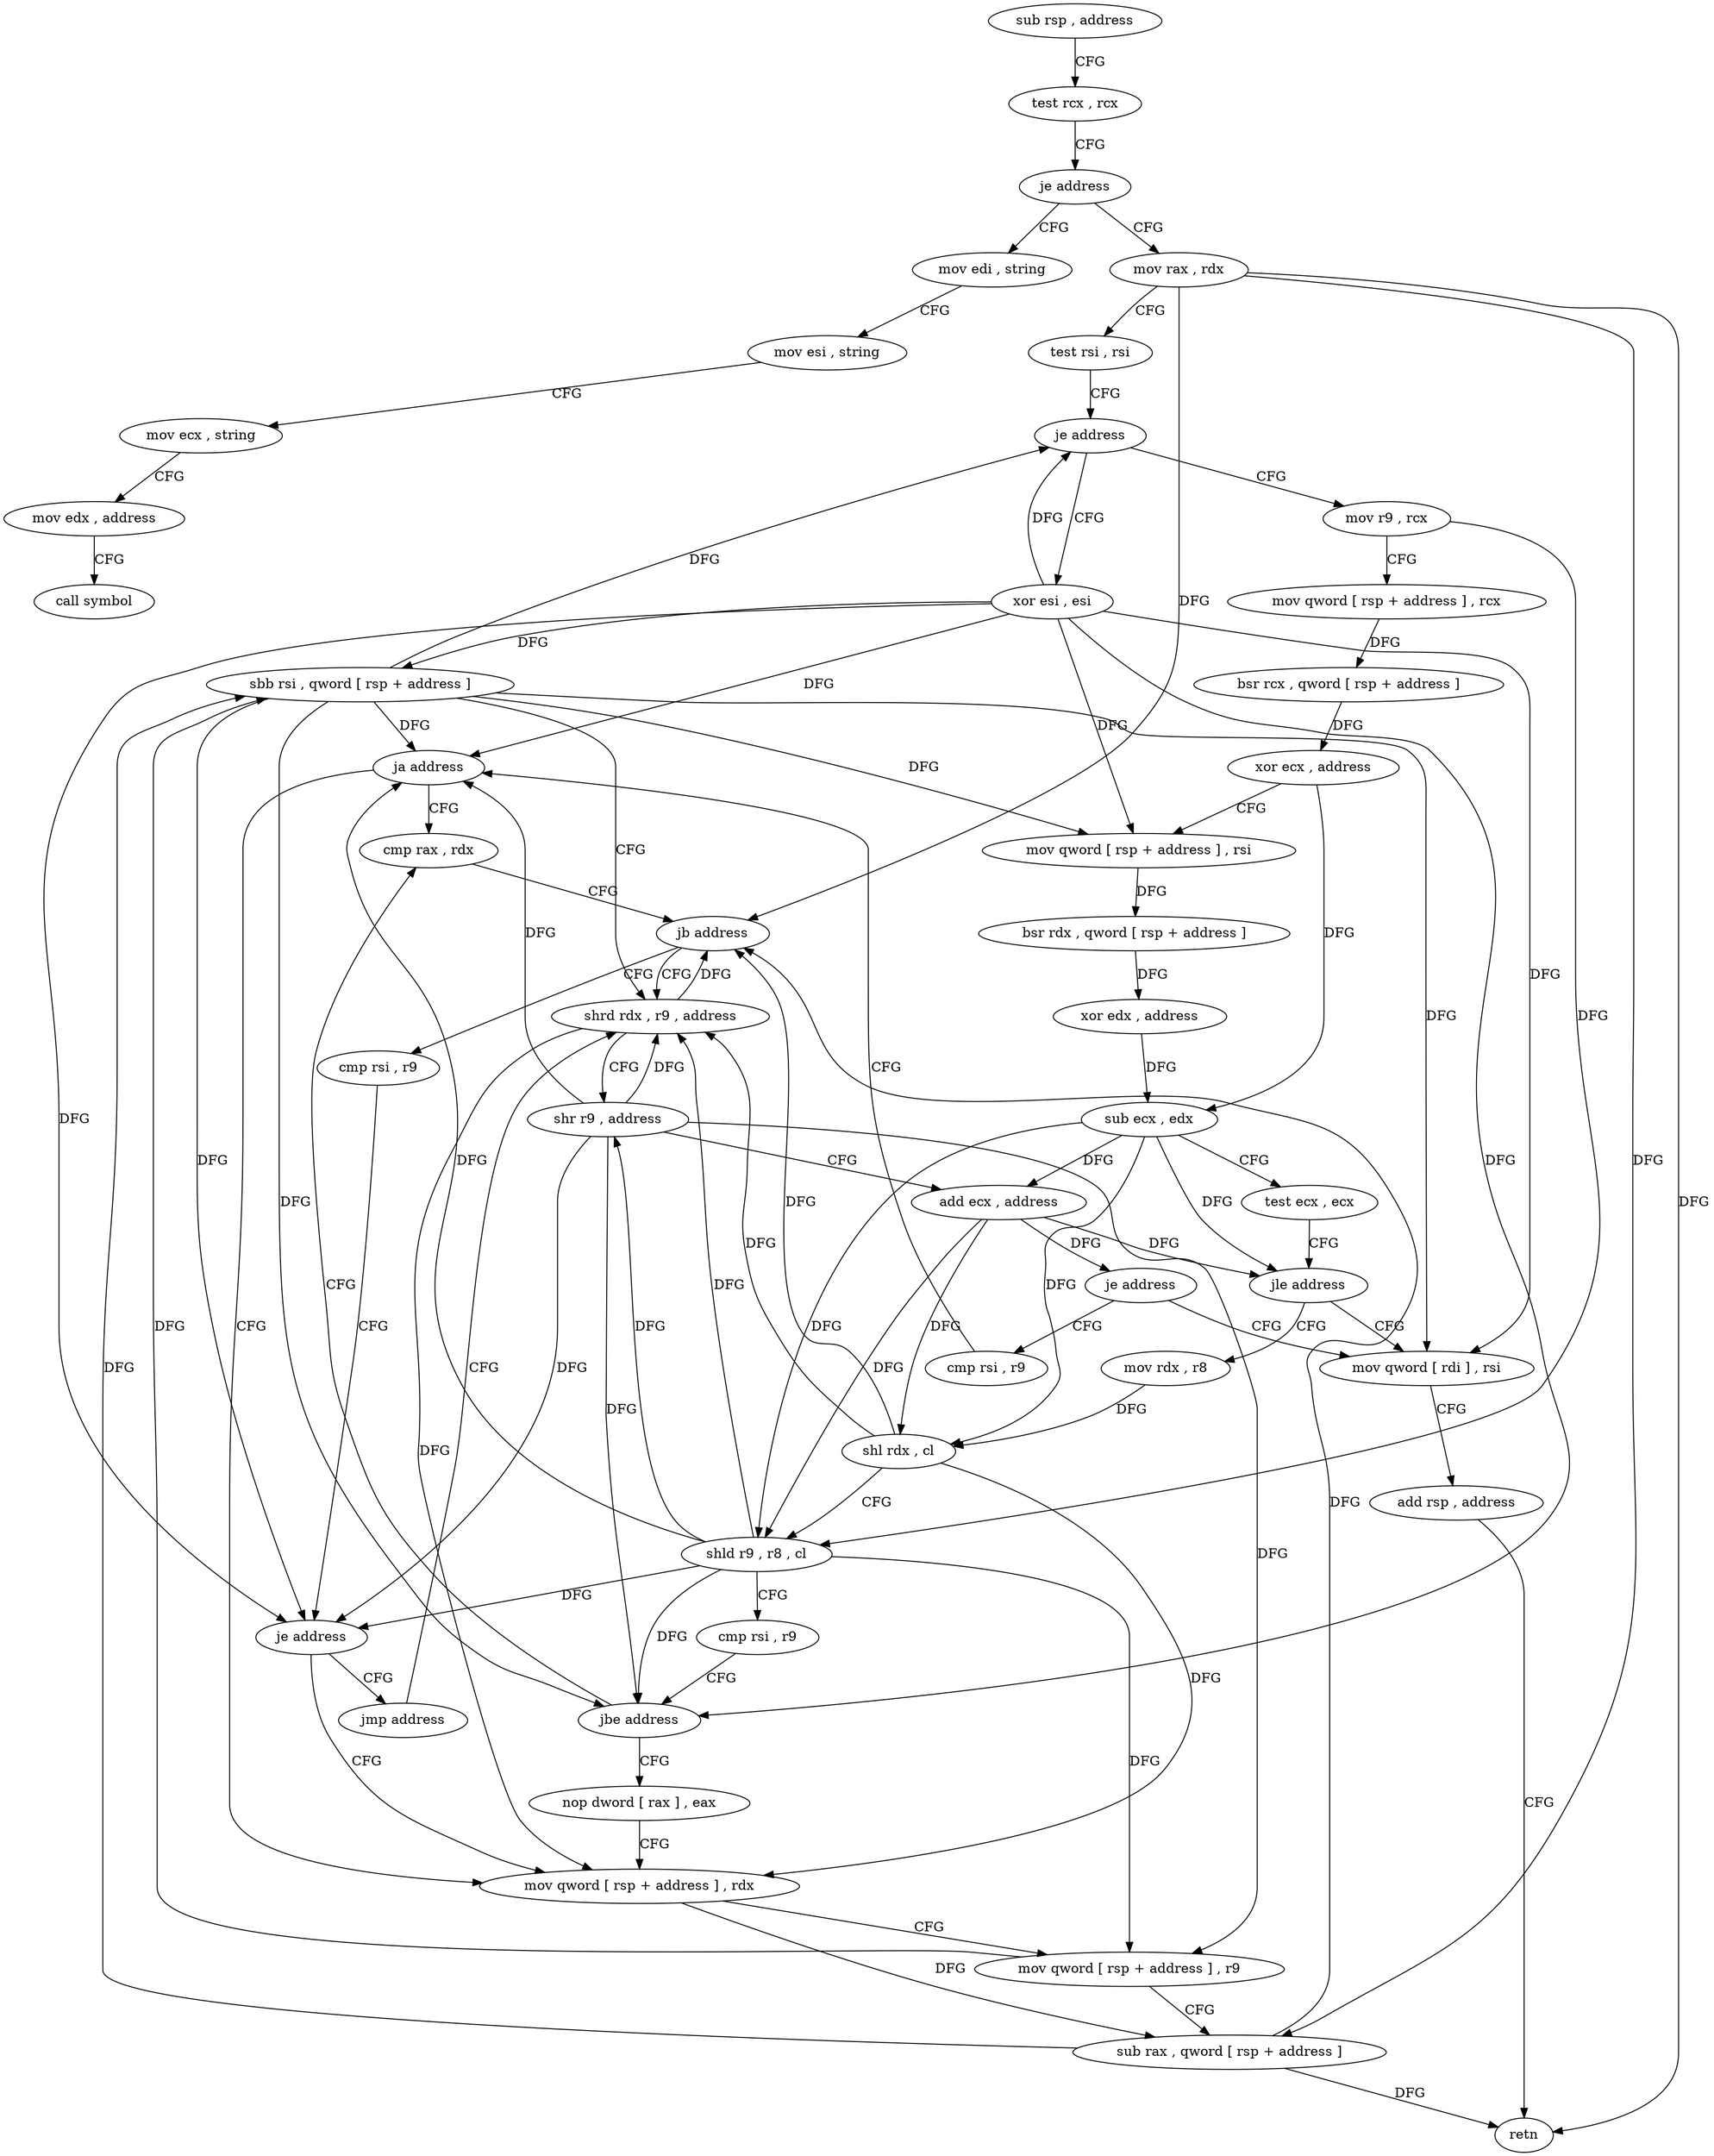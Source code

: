 digraph "func" {
"4214320" [label = "sub rsp , address" ]
"4214324" [label = "test rcx , rcx" ]
"4214327" [label = "je address" ]
"4214460" [label = "mov edi , string" ]
"4214333" [label = "mov rax , rdx" ]
"4214465" [label = "mov esi , string" ]
"4214470" [label = "mov ecx , string" ]
"4214475" [label = "mov edx , address" ]
"4214480" [label = "call symbol" ]
"4214336" [label = "test rsi , rsi" ]
"4214339" [label = "je address" ]
"4214450" [label = "xor esi , esi" ]
"4214341" [label = "mov r9 , rcx" ]
"4214452" [label = "mov qword [ rdi ] , rsi" ]
"4214344" [label = "mov qword [ rsp + address ] , rcx" ]
"4214349" [label = "bsr rcx , qword [ rsp + address ]" ]
"4214355" [label = "xor ecx , address" ]
"4214358" [label = "mov qword [ rsp + address ] , rsi" ]
"4214363" [label = "bsr rdx , qword [ rsp + address ]" ]
"4214369" [label = "xor edx , address" ]
"4214372" [label = "sub ecx , edx" ]
"4214374" [label = "test ecx , ecx" ]
"4214376" [label = "jle address" ]
"4214378" [label = "mov rdx , r8" ]
"4214455" [label = "add rsp , address" ]
"4214459" [label = "retn" ]
"4214381" [label = "shl rdx , cl" ]
"4214384" [label = "shld r9 , r8 , cl" ]
"4214388" [label = "cmp rsi , r9" ]
"4214391" [label = "jbe address" ]
"4214438" [label = "cmp rax , rdx" ]
"4214393" [label = "nop dword [ rax ] , eax" ]
"4214441" [label = "jb address" ]
"4214420" [label = "shrd rdx , r9 , address" ]
"4214443" [label = "cmp rsi , r9" ]
"4214400" [label = "mov qword [ rsp + address ] , rdx" ]
"4214425" [label = "shr r9 , address" ]
"4214428" [label = "add ecx , address" ]
"4214431" [label = "je address" ]
"4214433" [label = "cmp rsi , r9" ]
"4214446" [label = "je address" ]
"4214448" [label = "jmp address" ]
"4214436" [label = "ja address" ]
"4214405" [label = "mov qword [ rsp + address ] , r9" ]
"4214410" [label = "sub rax , qword [ rsp + address ]" ]
"4214415" [label = "sbb rsi , qword [ rsp + address ]" ]
"4214320" -> "4214324" [ label = "CFG" ]
"4214324" -> "4214327" [ label = "CFG" ]
"4214327" -> "4214460" [ label = "CFG" ]
"4214327" -> "4214333" [ label = "CFG" ]
"4214460" -> "4214465" [ label = "CFG" ]
"4214333" -> "4214336" [ label = "CFG" ]
"4214333" -> "4214459" [ label = "DFG" ]
"4214333" -> "4214441" [ label = "DFG" ]
"4214333" -> "4214410" [ label = "DFG" ]
"4214465" -> "4214470" [ label = "CFG" ]
"4214470" -> "4214475" [ label = "CFG" ]
"4214475" -> "4214480" [ label = "CFG" ]
"4214336" -> "4214339" [ label = "CFG" ]
"4214339" -> "4214450" [ label = "CFG" ]
"4214339" -> "4214341" [ label = "CFG" ]
"4214450" -> "4214452" [ label = "DFG" ]
"4214450" -> "4214339" [ label = "DFG" ]
"4214450" -> "4214358" [ label = "DFG" ]
"4214450" -> "4214391" [ label = "DFG" ]
"4214450" -> "4214446" [ label = "DFG" ]
"4214450" -> "4214415" [ label = "DFG" ]
"4214450" -> "4214436" [ label = "DFG" ]
"4214341" -> "4214344" [ label = "CFG" ]
"4214341" -> "4214384" [ label = "DFG" ]
"4214452" -> "4214455" [ label = "CFG" ]
"4214344" -> "4214349" [ label = "DFG" ]
"4214349" -> "4214355" [ label = "DFG" ]
"4214355" -> "4214358" [ label = "CFG" ]
"4214355" -> "4214372" [ label = "DFG" ]
"4214358" -> "4214363" [ label = "DFG" ]
"4214363" -> "4214369" [ label = "DFG" ]
"4214369" -> "4214372" [ label = "DFG" ]
"4214372" -> "4214374" [ label = "CFG" ]
"4214372" -> "4214376" [ label = "DFG" ]
"4214372" -> "4214381" [ label = "DFG" ]
"4214372" -> "4214384" [ label = "DFG" ]
"4214372" -> "4214428" [ label = "DFG" ]
"4214374" -> "4214376" [ label = "CFG" ]
"4214376" -> "4214452" [ label = "CFG" ]
"4214376" -> "4214378" [ label = "CFG" ]
"4214378" -> "4214381" [ label = "DFG" ]
"4214455" -> "4214459" [ label = "CFG" ]
"4214381" -> "4214384" [ label = "CFG" ]
"4214381" -> "4214441" [ label = "DFG" ]
"4214381" -> "4214420" [ label = "DFG" ]
"4214381" -> "4214400" [ label = "DFG" ]
"4214384" -> "4214388" [ label = "CFG" ]
"4214384" -> "4214391" [ label = "DFG" ]
"4214384" -> "4214420" [ label = "DFG" ]
"4214384" -> "4214425" [ label = "DFG" ]
"4214384" -> "4214446" [ label = "DFG" ]
"4214384" -> "4214405" [ label = "DFG" ]
"4214384" -> "4214436" [ label = "DFG" ]
"4214388" -> "4214391" [ label = "CFG" ]
"4214391" -> "4214438" [ label = "CFG" ]
"4214391" -> "4214393" [ label = "CFG" ]
"4214438" -> "4214441" [ label = "CFG" ]
"4214393" -> "4214400" [ label = "CFG" ]
"4214441" -> "4214420" [ label = "CFG" ]
"4214441" -> "4214443" [ label = "CFG" ]
"4214420" -> "4214425" [ label = "CFG" ]
"4214420" -> "4214441" [ label = "DFG" ]
"4214420" -> "4214400" [ label = "DFG" ]
"4214443" -> "4214446" [ label = "CFG" ]
"4214400" -> "4214405" [ label = "CFG" ]
"4214400" -> "4214410" [ label = "DFG" ]
"4214425" -> "4214428" [ label = "CFG" ]
"4214425" -> "4214391" [ label = "DFG" ]
"4214425" -> "4214420" [ label = "DFG" ]
"4214425" -> "4214446" [ label = "DFG" ]
"4214425" -> "4214405" [ label = "DFG" ]
"4214425" -> "4214436" [ label = "DFG" ]
"4214428" -> "4214431" [ label = "DFG" ]
"4214428" -> "4214376" [ label = "DFG" ]
"4214428" -> "4214381" [ label = "DFG" ]
"4214428" -> "4214384" [ label = "DFG" ]
"4214431" -> "4214452" [ label = "CFG" ]
"4214431" -> "4214433" [ label = "CFG" ]
"4214433" -> "4214436" [ label = "CFG" ]
"4214446" -> "4214400" [ label = "CFG" ]
"4214446" -> "4214448" [ label = "CFG" ]
"4214448" -> "4214420" [ label = "CFG" ]
"4214436" -> "4214400" [ label = "CFG" ]
"4214436" -> "4214438" [ label = "CFG" ]
"4214405" -> "4214410" [ label = "CFG" ]
"4214405" -> "4214415" [ label = "DFG" ]
"4214410" -> "4214415" [ label = "DFG" ]
"4214410" -> "4214459" [ label = "DFG" ]
"4214410" -> "4214441" [ label = "DFG" ]
"4214415" -> "4214420" [ label = "CFG" ]
"4214415" -> "4214339" [ label = "DFG" ]
"4214415" -> "4214358" [ label = "DFG" ]
"4214415" -> "4214452" [ label = "DFG" ]
"4214415" -> "4214391" [ label = "DFG" ]
"4214415" -> "4214446" [ label = "DFG" ]
"4214415" -> "4214436" [ label = "DFG" ]
}
